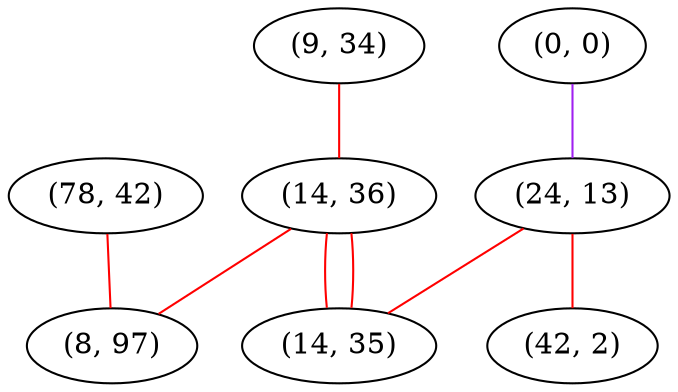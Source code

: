 graph "" {
"(78, 42)";
"(9, 34)";
"(14, 36)";
"(8, 97)";
"(0, 0)";
"(24, 13)";
"(14, 35)";
"(42, 2)";
"(78, 42)" -- "(8, 97)"  [color=red, key=0, weight=1];
"(9, 34)" -- "(14, 36)"  [color=red, key=0, weight=1];
"(14, 36)" -- "(8, 97)"  [color=red, key=0, weight=1];
"(14, 36)" -- "(14, 35)"  [color=red, key=0, weight=1];
"(14, 36)" -- "(14, 35)"  [color=red, key=1, weight=1];
"(0, 0)" -- "(24, 13)"  [color=purple, key=0, weight=4];
"(24, 13)" -- "(14, 35)"  [color=red, key=0, weight=1];
"(24, 13)" -- "(42, 2)"  [color=red, key=0, weight=1];
}
